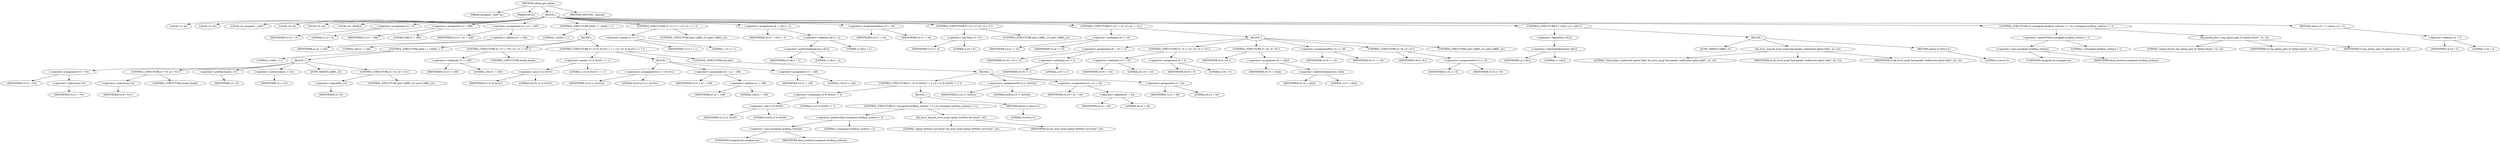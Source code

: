 digraph udhcp_get_option {  
"1000107" [label = "(METHOD,udhcp_get_option)" ]
"1000108" [label = "(PARAM,unsigned __int8 *a1)" ]
"1000109" [label = "(PARAM,int a2)" ]
"1000110" [label = "(BLOCK,,)" ]
"1000111" [label = "(LOCAL,v2: int)" ]
"1000112" [label = "(LOCAL,v3: int)" ]
"1000113" [label = "(LOCAL,v4: unsigned __int8 *)" ]
"1000114" [label = "(LOCAL,v5: int)" ]
"1000115" [label = "(LOCAL,v6: int)" ]
"1000116" [label = "(LOCAL,v8: _BOOL4)" ]
"1000117" [label = "(<operator>.assignment,v2 = 0)" ]
"1000118" [label = "(IDENTIFIER,v2,v2 = 0)" ]
"1000119" [label = "(LITERAL,0,v2 = 0)" ]
"1000120" [label = "(<operator>.assignment,v3 = 388)" ]
"1000121" [label = "(IDENTIFIER,v3,v3 = 388)" ]
"1000122" [label = "(LITERAL,388,v3 = 388)" ]
"1000123" [label = "(<operator>.assignment,v4 = a1 + 240)" ]
"1000124" [label = "(IDENTIFIER,v4,v4 = a1 + 240)" ]
"1000125" [label = "(<operator>.addition,a1 + 240)" ]
"1000126" [label = "(IDENTIFIER,a1,a1 + 240)" ]
"1000127" [label = "(LITERAL,240,a1 + 240)" ]
"1000128" [label = "(CONTROL_STRUCTURE,while ( 1 ),while ( 1 ))" ]
"1000129" [label = "(LITERAL,1,while ( 1 ))" ]
"1000130" [label = "(BLOCK,,)" ]
"1000131" [label = "(CONTROL_STRUCTURE,while ( 1 ),while ( 1 ))" ]
"1000132" [label = "(LITERAL,1,while ( 1 ))" ]
"1000133" [label = "(BLOCK,,)" ]
"1000134" [label = "(<operator>.assignment,v5 = *v4)" ]
"1000135" [label = "(IDENTIFIER,v5,v5 = *v4)" ]
"1000136" [label = "(<operator>.indirection,*v4)" ]
"1000137" [label = "(IDENTIFIER,v4,v5 = *v4)" ]
"1000138" [label = "(CONTROL_STRUCTURE,if ( *v4 ),if ( *v4 ))" ]
"1000139" [label = "(<operator>.indirection,*v4)" ]
"1000140" [label = "(IDENTIFIER,v4,if ( *v4 ))" ]
"1000141" [label = "(CONTROL_STRUCTURE,break;,break;)" ]
"1000142" [label = "(<operator>.preDecrement,--v3)" ]
"1000143" [label = "(IDENTIFIER,v3,--v3)" ]
"1000144" [label = "(<operator>.preIncrement,++v4)" ]
"1000145" [label = "(IDENTIFIER,v4,++v4)" ]
"1000146" [label = "(JUMP_TARGET,LABEL_22)" ]
"1000147" [label = "(CONTROL_STRUCTURE,if ( !v3 ),if ( !v3 ))" ]
"1000148" [label = "(<operator>.logicalNot,!v3)" ]
"1000149" [label = "(IDENTIFIER,v3,!v3)" ]
"1000150" [label = "(CONTROL_STRUCTURE,goto LABEL_23;,goto LABEL_23;)" ]
"1000151" [label = "(CONTROL_STRUCTURE,if ( v5 != 255 ),if ( v5 != 255 ))" ]
"1000152" [label = "(<operator>.notEquals,v5 != 255)" ]
"1000153" [label = "(IDENTIFIER,v5,v5 != 255)" ]
"1000154" [label = "(LITERAL,255,v5 != 255)" ]
"1000155" [label = "(CONTROL_STRUCTURE,break;,break;)" ]
"1000156" [label = "(CONTROL_STRUCTURE,if ( (v2 & 0x101) == 1 ),if ( (v2 & 0x101) == 1 ))" ]
"1000157" [label = "(<operator>.equals,(v2 & 0x101) == 1)" ]
"1000158" [label = "(<operator>.and,v2 & 0x101)" ]
"1000159" [label = "(IDENTIFIER,v2,v2 & 0x101)" ]
"1000160" [label = "(LITERAL,0x101,v2 & 0x101)" ]
"1000161" [label = "(LITERAL,1,(v2 & 0x101) == 1)" ]
"1000162" [label = "(BLOCK,,)" ]
"1000163" [label = "(<operators>.assignmentOr,v2 |= 0x101u)" ]
"1000164" [label = "(IDENTIFIER,v2,v2 |= 0x101u)" ]
"1000165" [label = "(LITERAL,0x101u,v2 |= 0x101u)" ]
"1000166" [label = "(<operator>.assignment,v4 = a1 + 108)" ]
"1000167" [label = "(IDENTIFIER,v4,v4 = a1 + 108)" ]
"1000168" [label = "(<operator>.addition,a1 + 108)" ]
"1000169" [label = "(IDENTIFIER,a1,a1 + 108)" ]
"1000170" [label = "(LITERAL,108,a1 + 108)" ]
"1000171" [label = "(<operator>.assignment,v3 = 128)" ]
"1000172" [label = "(IDENTIFIER,v3,v3 = 128)" ]
"1000173" [label = "(LITERAL,128,v3 = 128)" ]
"1000174" [label = "(CONTROL_STRUCTURE,else,else)" ]
"1000175" [label = "(BLOCK,,)" ]
"1000176" [label = "(CONTROL_STRUCTURE,if ( (v2 & 0x202) != 2 ),if ( (v2 & 0x202) != 2 ))" ]
"1000177" [label = "(<operator>.notEquals,(v2 & 0x202) != 2)" ]
"1000178" [label = "(<operator>.and,v2 & 0x202)" ]
"1000179" [label = "(IDENTIFIER,v2,v2 & 0x202)" ]
"1000180" [label = "(LITERAL,0x202,v2 & 0x202)" ]
"1000181" [label = "(LITERAL,2,(v2 & 0x202) != 2)" ]
"1000182" [label = "(BLOCK,,)" ]
"1000183" [label = "(CONTROL_STRUCTURE,if ( (unsigned int)dhcp_verbose > 2 ),if ( (unsigned int)dhcp_verbose > 2 ))" ]
"1000184" [label = "(<operator>.greaterThan,(unsigned int)dhcp_verbose > 2)" ]
"1000185" [label = "(<operator>.cast,(unsigned int)dhcp_verbose)" ]
"1000186" [label = "(UNKNOWN,unsigned int,unsigned int)" ]
"1000187" [label = "(IDENTIFIER,dhcp_verbose,(unsigned int)dhcp_verbose)" ]
"1000188" [label = "(LITERAL,2,(unsigned int)dhcp_verbose > 2)" ]
"1000189" [label = "(bb_error_msg,bb_error_msg(\"option 0x%02x not found\", a2))" ]
"1000190" [label = "(LITERAL,\"option 0x%02x not found\",bb_error_msg(\"option 0x%02x not found\", a2))" ]
"1000191" [label = "(IDENTIFIER,a2,bb_error_msg(\"option 0x%02x not found\", a2))" ]
"1000192" [label = "(RETURN,return 0;,return 0;)" ]
"1000193" [label = "(LITERAL,0,return 0;)" ]
"1000194" [label = "(<operators>.assignmentOr,v2 |= 0x202u)" ]
"1000195" [label = "(IDENTIFIER,v2,v2 |= 0x202u)" ]
"1000196" [label = "(LITERAL,0x202u,v2 |= 0x202u)" ]
"1000197" [label = "(<operator>.assignment,v4 = a1 + 44)" ]
"1000198" [label = "(IDENTIFIER,v4,v4 = a1 + 44)" ]
"1000199" [label = "(<operator>.addition,a1 + 44)" ]
"1000200" [label = "(IDENTIFIER,a1,a1 + 44)" ]
"1000201" [label = "(LITERAL,44,a1 + 44)" ]
"1000202" [label = "(<operator>.assignment,v3 = 64)" ]
"1000203" [label = "(IDENTIFIER,v3,v3 = 64)" ]
"1000204" [label = "(LITERAL,64,v3 = 64)" ]
"1000205" [label = "(CONTROL_STRUCTURE,if ( v3 == 1 ),if ( v3 == 1 ))" ]
"1000206" [label = "(<operator>.equals,v3 == 1)" ]
"1000207" [label = "(IDENTIFIER,v3,v3 == 1)" ]
"1000208" [label = "(LITERAL,1,v3 == 1)" ]
"1000209" [label = "(CONTROL_STRUCTURE,goto LABEL_23;,goto LABEL_23;)" ]
"1000210" [label = "(<operator>.assignment,v6 = v4[1] + 2)" ]
"1000211" [label = "(IDENTIFIER,v6,v6 = v4[1] + 2)" ]
"1000212" [label = "(<operator>.addition,v4[1] + 2)" ]
"1000213" [label = "(<operator>.indirectIndexAccess,v4[1])" ]
"1000214" [label = "(IDENTIFIER,v4,v4[1] + 2)" ]
"1000215" [label = "(LITERAL,1,v4[1] + 2)" ]
"1000216" [label = "(LITERAL,2,v4[1] + 2)" ]
"1000217" [label = "(<operator>.assignmentMinus,v3 -= v6)" ]
"1000218" [label = "(IDENTIFIER,v3,v3 -= v6)" ]
"1000219" [label = "(IDENTIFIER,v6,v3 -= v6)" ]
"1000220" [label = "(CONTROL_STRUCTURE,if ( v3 < 0 ),if ( v3 < 0 ))" ]
"1000221" [label = "(<operator>.lessThan,v3 < 0)" ]
"1000222" [label = "(IDENTIFIER,v3,v3 < 0)" ]
"1000223" [label = "(LITERAL,0,v3 < 0)" ]
"1000224" [label = "(CONTROL_STRUCTURE,goto LABEL_23;,goto LABEL_23;)" ]
"1000225" [label = "(CONTROL_STRUCTURE,if ( a2 != v5 ),if ( a2 != v5 ))" ]
"1000226" [label = "(<operator>.notEquals,a2 != v5)" ]
"1000227" [label = "(IDENTIFIER,a2,a2 != v5)" ]
"1000228" [label = "(IDENTIFIER,v5,a2 != v5)" ]
"1000229" [label = "(BLOCK,,)" ]
"1000230" [label = "(<operator>.assignment,v8 = v6 != 2)" ]
"1000231" [label = "(IDENTIFIER,v8,v8 = v6 != 2)" ]
"1000232" [label = "(<operator>.notEquals,v6 != 2)" ]
"1000233" [label = "(IDENTIFIER,v6,v6 != 2)" ]
"1000234" [label = "(LITERAL,2,v6 != 2)" ]
"1000235" [label = "(CONTROL_STRUCTURE,if ( v5 != 52 ),if ( v5 != 52 ))" ]
"1000236" [label = "(<operator>.notEquals,v5 != 52)" ]
"1000237" [label = "(IDENTIFIER,v5,v5 != 52)" ]
"1000238" [label = "(LITERAL,52,v5 != 52)" ]
"1000239" [label = "(<operator>.assignment,v8 = 0)" ]
"1000240" [label = "(IDENTIFIER,v8,v8 = 0)" ]
"1000241" [label = "(LITERAL,0,v8 = 0)" ]
"1000242" [label = "(CONTROL_STRUCTURE,if ( v8 ),if ( v8 ))" ]
"1000243" [label = "(IDENTIFIER,v8,if ( v8 ))" ]
"1000244" [label = "(<operator>.assignment,v5 = v4[2])" ]
"1000245" [label = "(IDENTIFIER,v5,v5 = v4[2])" ]
"1000246" [label = "(<operator>.indirectIndexAccess,v4[2])" ]
"1000247" [label = "(IDENTIFIER,v4,v5 = v4[2])" ]
"1000248" [label = "(LITERAL,2,v5 = v4[2])" ]
"1000249" [label = "(<operator>.assignmentPlus,v4 += v6)" ]
"1000250" [label = "(IDENTIFIER,v4,v4 += v6)" ]
"1000251" [label = "(IDENTIFIER,v6,v4 += v6)" ]
"1000252" [label = "(CONTROL_STRUCTURE,if ( v8 ),if ( v8 ))" ]
"1000253" [label = "(IDENTIFIER,v8,if ( v8 ))" ]
"1000254" [label = "(<operators>.assignmentOr,v2 |= v5)" ]
"1000255" [label = "(IDENTIFIER,v2,v2 |= v5)" ]
"1000256" [label = "(IDENTIFIER,v5,v2 |= v5)" ]
"1000257" [label = "(CONTROL_STRUCTURE,goto LABEL_22;,goto LABEL_22;)" ]
"1000258" [label = "(CONTROL_STRUCTURE,if ( !v4[1] ),if ( !v4[1] ))" ]
"1000259" [label = "(<operator>.logicalNot,!v4[1])" ]
"1000260" [label = "(<operator>.indirectIndexAccess,v4[1])" ]
"1000261" [label = "(IDENTIFIER,v4,!v4[1])" ]
"1000262" [label = "(LITERAL,1,!v4[1])" ]
"1000263" [label = "(BLOCK,,)" ]
"1000264" [label = "(JUMP_TARGET,LABEL_23)" ]
"1000265" [label = "(bb_error_msg,bb_error_msg(\"bad packet, malformed option field\", a2, v2))" ]
"1000266" [label = "(LITERAL,\"bad packet, malformed option field\",bb_error_msg(\"bad packet, malformed option field\", a2, v2))" ]
"1000267" [label = "(IDENTIFIER,a2,bb_error_msg(\"bad packet, malformed option field\", a2, v2))" ]
"1000268" [label = "(IDENTIFIER,v2,bb_error_msg(\"bad packet, malformed option field\", a2, v2))" ]
"1000269" [label = "(RETURN,return 0;,return 0;)" ]
"1000270" [label = "(LITERAL,0,return 0;)" ]
"1000271" [label = "(CONTROL_STRUCTURE,if ( (unsigned int)dhcp_verbose > 1 ),if ( (unsigned int)dhcp_verbose > 1 ))" ]
"1000272" [label = "(<operator>.greaterThan,(unsigned int)dhcp_verbose > 1)" ]
"1000273" [label = "(<operator>.cast,(unsigned int)dhcp_verbose)" ]
"1000274" [label = "(UNKNOWN,unsigned int,unsigned int)" ]
"1000275" [label = "(IDENTIFIER,dhcp_verbose,(unsigned int)dhcp_verbose)" ]
"1000276" [label = "(LITERAL,1,(unsigned int)dhcp_verbose > 1)" ]
"1000277" [label = "(log_option_part_0,log_option_part_0(\"option found\", v4, v2))" ]
"1000278" [label = "(LITERAL,\"option found\",log_option_part_0(\"option found\", v4, v2))" ]
"1000279" [label = "(IDENTIFIER,v4,log_option_part_0(\"option found\", v4, v2))" ]
"1000280" [label = "(IDENTIFIER,v2,log_option_part_0(\"option found\", v4, v2))" ]
"1000281" [label = "(RETURN,return v4 + 2;,return v4 + 2;)" ]
"1000282" [label = "(<operator>.addition,v4 + 2)" ]
"1000283" [label = "(IDENTIFIER,v4,v4 + 2)" ]
"1000284" [label = "(LITERAL,2,v4 + 2)" ]
"1000285" [label = "(METHOD_RETURN,__fastcall)" ]
  "1000107" -> "1000108" 
  "1000107" -> "1000109" 
  "1000107" -> "1000110" 
  "1000107" -> "1000285" 
  "1000110" -> "1000111" 
  "1000110" -> "1000112" 
  "1000110" -> "1000113" 
  "1000110" -> "1000114" 
  "1000110" -> "1000115" 
  "1000110" -> "1000116" 
  "1000110" -> "1000117" 
  "1000110" -> "1000120" 
  "1000110" -> "1000123" 
  "1000110" -> "1000128" 
  "1000110" -> "1000205" 
  "1000110" -> "1000210" 
  "1000110" -> "1000217" 
  "1000110" -> "1000220" 
  "1000110" -> "1000225" 
  "1000110" -> "1000258" 
  "1000110" -> "1000271" 
  "1000110" -> "1000281" 
  "1000117" -> "1000118" 
  "1000117" -> "1000119" 
  "1000120" -> "1000121" 
  "1000120" -> "1000122" 
  "1000123" -> "1000124" 
  "1000123" -> "1000125" 
  "1000125" -> "1000126" 
  "1000125" -> "1000127" 
  "1000128" -> "1000129" 
  "1000128" -> "1000130" 
  "1000130" -> "1000131" 
  "1000130" -> "1000151" 
  "1000130" -> "1000156" 
  "1000131" -> "1000132" 
  "1000131" -> "1000133" 
  "1000133" -> "1000134" 
  "1000133" -> "1000138" 
  "1000133" -> "1000142" 
  "1000133" -> "1000144" 
  "1000133" -> "1000146" 
  "1000133" -> "1000147" 
  "1000134" -> "1000135" 
  "1000134" -> "1000136" 
  "1000136" -> "1000137" 
  "1000138" -> "1000139" 
  "1000138" -> "1000141" 
  "1000139" -> "1000140" 
  "1000142" -> "1000143" 
  "1000144" -> "1000145" 
  "1000147" -> "1000148" 
  "1000147" -> "1000150" 
  "1000148" -> "1000149" 
  "1000151" -> "1000152" 
  "1000151" -> "1000155" 
  "1000152" -> "1000153" 
  "1000152" -> "1000154" 
  "1000156" -> "1000157" 
  "1000156" -> "1000162" 
  "1000156" -> "1000174" 
  "1000157" -> "1000158" 
  "1000157" -> "1000161" 
  "1000158" -> "1000159" 
  "1000158" -> "1000160" 
  "1000162" -> "1000163" 
  "1000162" -> "1000166" 
  "1000162" -> "1000171" 
  "1000163" -> "1000164" 
  "1000163" -> "1000165" 
  "1000166" -> "1000167" 
  "1000166" -> "1000168" 
  "1000168" -> "1000169" 
  "1000168" -> "1000170" 
  "1000171" -> "1000172" 
  "1000171" -> "1000173" 
  "1000174" -> "1000175" 
  "1000175" -> "1000176" 
  "1000175" -> "1000194" 
  "1000175" -> "1000197" 
  "1000175" -> "1000202" 
  "1000176" -> "1000177" 
  "1000176" -> "1000182" 
  "1000177" -> "1000178" 
  "1000177" -> "1000181" 
  "1000178" -> "1000179" 
  "1000178" -> "1000180" 
  "1000182" -> "1000183" 
  "1000182" -> "1000192" 
  "1000183" -> "1000184" 
  "1000183" -> "1000189" 
  "1000184" -> "1000185" 
  "1000184" -> "1000188" 
  "1000185" -> "1000186" 
  "1000185" -> "1000187" 
  "1000189" -> "1000190" 
  "1000189" -> "1000191" 
  "1000192" -> "1000193" 
  "1000194" -> "1000195" 
  "1000194" -> "1000196" 
  "1000197" -> "1000198" 
  "1000197" -> "1000199" 
  "1000199" -> "1000200" 
  "1000199" -> "1000201" 
  "1000202" -> "1000203" 
  "1000202" -> "1000204" 
  "1000205" -> "1000206" 
  "1000205" -> "1000209" 
  "1000206" -> "1000207" 
  "1000206" -> "1000208" 
  "1000210" -> "1000211" 
  "1000210" -> "1000212" 
  "1000212" -> "1000213" 
  "1000212" -> "1000216" 
  "1000213" -> "1000214" 
  "1000213" -> "1000215" 
  "1000217" -> "1000218" 
  "1000217" -> "1000219" 
  "1000220" -> "1000221" 
  "1000220" -> "1000224" 
  "1000221" -> "1000222" 
  "1000221" -> "1000223" 
  "1000225" -> "1000226" 
  "1000225" -> "1000229" 
  "1000226" -> "1000227" 
  "1000226" -> "1000228" 
  "1000229" -> "1000230" 
  "1000229" -> "1000235" 
  "1000229" -> "1000242" 
  "1000229" -> "1000249" 
  "1000229" -> "1000252" 
  "1000229" -> "1000257" 
  "1000230" -> "1000231" 
  "1000230" -> "1000232" 
  "1000232" -> "1000233" 
  "1000232" -> "1000234" 
  "1000235" -> "1000236" 
  "1000235" -> "1000239" 
  "1000236" -> "1000237" 
  "1000236" -> "1000238" 
  "1000239" -> "1000240" 
  "1000239" -> "1000241" 
  "1000242" -> "1000243" 
  "1000242" -> "1000244" 
  "1000244" -> "1000245" 
  "1000244" -> "1000246" 
  "1000246" -> "1000247" 
  "1000246" -> "1000248" 
  "1000249" -> "1000250" 
  "1000249" -> "1000251" 
  "1000252" -> "1000253" 
  "1000252" -> "1000254" 
  "1000254" -> "1000255" 
  "1000254" -> "1000256" 
  "1000258" -> "1000259" 
  "1000258" -> "1000263" 
  "1000259" -> "1000260" 
  "1000260" -> "1000261" 
  "1000260" -> "1000262" 
  "1000263" -> "1000264" 
  "1000263" -> "1000265" 
  "1000263" -> "1000269" 
  "1000265" -> "1000266" 
  "1000265" -> "1000267" 
  "1000265" -> "1000268" 
  "1000269" -> "1000270" 
  "1000271" -> "1000272" 
  "1000271" -> "1000277" 
  "1000272" -> "1000273" 
  "1000272" -> "1000276" 
  "1000273" -> "1000274" 
  "1000273" -> "1000275" 
  "1000277" -> "1000278" 
  "1000277" -> "1000279" 
  "1000277" -> "1000280" 
  "1000281" -> "1000282" 
  "1000282" -> "1000283" 
  "1000282" -> "1000284" 
}
